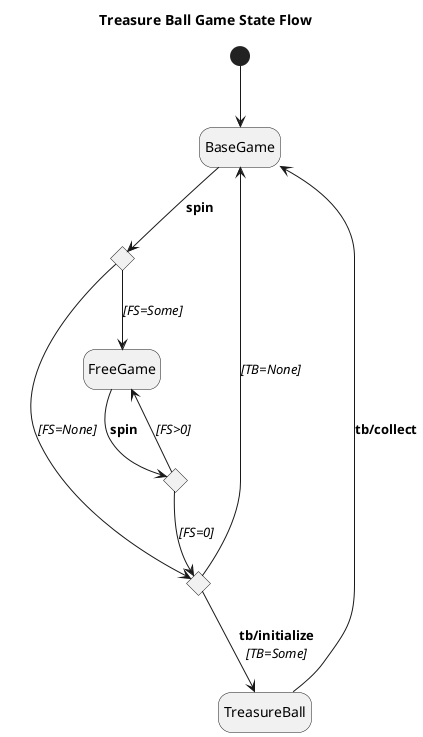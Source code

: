 @startuml
'https://plantuml.com/state-diagram
hide empty description
title Treasure Ball Game State Flow

state BaseGame
state cFSTrigger <<Choice>>
state cTBTrigger <<Choice>>
state FreeGame
state cFSRemaining <<Choice>>
state TreasureBall

[*] --> BaseGame
BaseGame --> cFSTrigger : **spin**
cFSTrigger --> cTBTrigger : //[FS=None]//
cTBTrigger --> BaseGame : //[TB=None]//
FreeGame --> cFSRemaining : **spin**
cFSRemaining --> FreeGame : //[FS>0]//

cFSTrigger --> FreeGame : //[FS=Some]//
cFSRemaining --> cTBTrigger : //[FS=0]//
cTBTrigger --> TreasureBall : **tb/initialize**\n//[TB=Some]//
TreasureBall --> BaseGame : **tb/collect**
@enduml
